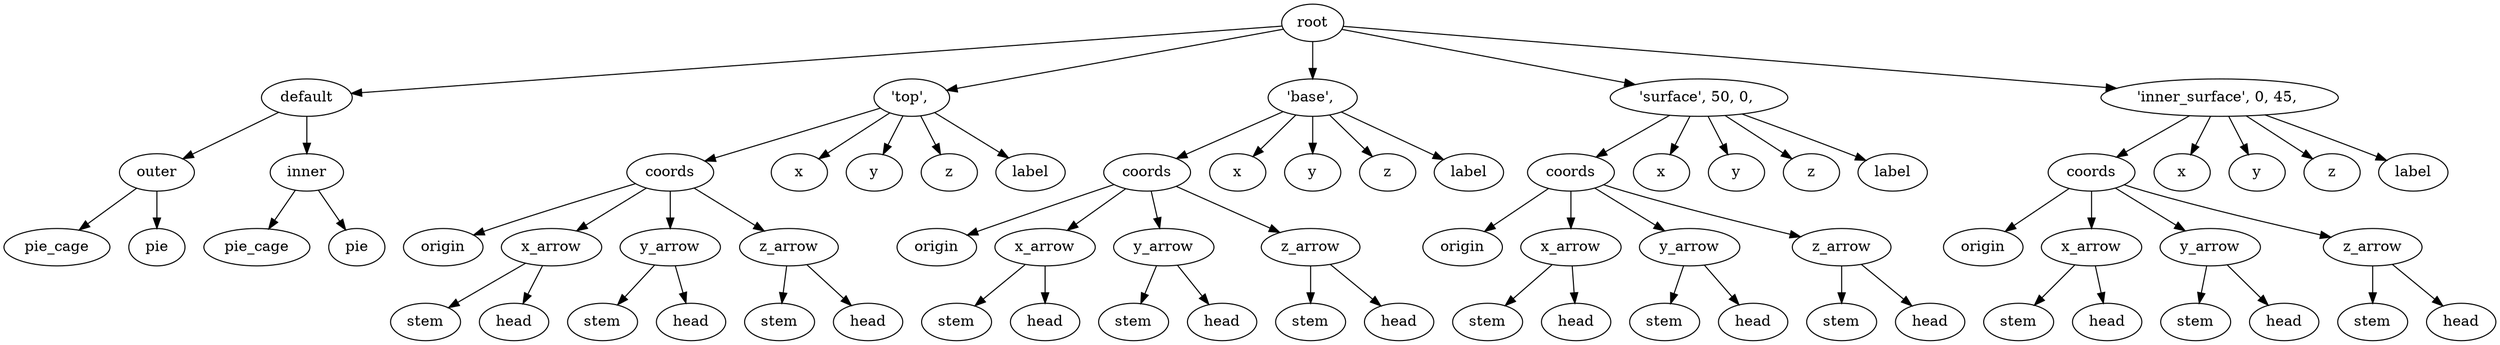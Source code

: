 digraph default {
    root_37 [label="root"];
    default_38 [label="default"];
    outer_39 [label="outer"];
    pie_cage_40 [label="pie_cage"];
    pie_41 [label="pie"];
    inner_42 [label="inner"];
    pie_cage_43 [label="pie_cage"];
    pie_44 [label="pie"];
    45 [label="'top',\ "];
    coords_46 [label="coords"];
    origin_47 [label="origin"];
    x_arrow_48 [label="x_arrow"];
    stem_49 [label="stem"];
    head_50 [label="head"];
    y_arrow_51 [label="y_arrow"];
    stem_52 [label="stem"];
    head_53 [label="head"];
    z_arrow_54 [label="z_arrow"];
    stem_55 [label="stem"];
    head_56 [label="head"];
    x_57 [label="x"];
    y_58 [label="y"];
    z_59 [label="z"];
    label_60 [label="label"];
    61 [label="'base',\ "];
    coords_62 [label="coords"];
    origin_63 [label="origin"];
    x_arrow_64 [label="x_arrow"];
    stem_65 [label="stem"];
    head_66 [label="head"];
    y_arrow_67 [label="y_arrow"];
    stem_68 [label="stem"];
    head_69 [label="head"];
    z_arrow_70 [label="z_arrow"];
    stem_71 [label="stem"];
    head_72 [label="head"];
    x_73 [label="x"];
    y_74 [label="y"];
    z_75 [label="z"];
    label_76 [label="label"];
    77 [label="'surface',\ 50,\ 0,\ "];
    coords_78 [label="coords"];
    origin_79 [label="origin"];
    x_arrow_80 [label="x_arrow"];
    stem_81 [label="stem"];
    head_82 [label="head"];
    y_arrow_83 [label="y_arrow"];
    stem_84 [label="stem"];
    head_85 [label="head"];
    z_arrow_86 [label="z_arrow"];
    stem_87 [label="stem"];
    head_88 [label="head"];
    x_89 [label="x"];
    y_90 [label="y"];
    z_91 [label="z"];
    label_92 [label="label"];
    93 [label="'inner_surface',\ 0,\ 45,\ "];
    coords_94 [label="coords"];
    origin_95 [label="origin"];
    x_arrow_96 [label="x_arrow"];
    stem_97 [label="stem"];
    head_98 [label="head"];
    y_arrow_99 [label="y_arrow"];
    stem_100 [label="stem"];
    head_101 [label="head"];
    z_arrow_102 [label="z_arrow"];
    stem_103 [label="stem"];
    head_104 [label="head"];
    x_105 [label="x"];
    y_106 [label="y"];
    z_107 [label="z"];
    label_108 [label="label"];
    root_37 -> default_38;
    default_38 -> outer_39;
    outer_39 -> pie_cage_40;
    outer_39 -> pie_41;
    default_38 -> inner_42;
    inner_42 -> pie_cage_43;
    inner_42 -> pie_44;
    root_37 -> 45;
    45 -> coords_46;
    coords_46 -> origin_47;
    coords_46 -> x_arrow_48;
    x_arrow_48 -> stem_49;
    x_arrow_48 -> head_50;
    coords_46 -> y_arrow_51;
    y_arrow_51 -> stem_52;
    y_arrow_51 -> head_53;
    coords_46 -> z_arrow_54;
    z_arrow_54 -> stem_55;
    z_arrow_54 -> head_56;
    45 -> x_57;
    45 -> y_58;
    45 -> z_59;
    45 -> label_60;
    root_37 -> 61;
    61 -> coords_62;
    coords_62 -> origin_63;
    coords_62 -> x_arrow_64;
    x_arrow_64 -> stem_65;
    x_arrow_64 -> head_66;
    coords_62 -> y_arrow_67;
    y_arrow_67 -> stem_68;
    y_arrow_67 -> head_69;
    coords_62 -> z_arrow_70;
    z_arrow_70 -> stem_71;
    z_arrow_70 -> head_72;
    61 -> x_73;
    61 -> y_74;
    61 -> z_75;
    61 -> label_76;
    root_37 -> 77;
    77 -> coords_78;
    coords_78 -> origin_79;
    coords_78 -> x_arrow_80;
    x_arrow_80 -> stem_81;
    x_arrow_80 -> head_82;
    coords_78 -> y_arrow_83;
    y_arrow_83 -> stem_84;
    y_arrow_83 -> head_85;
    coords_78 -> z_arrow_86;
    z_arrow_86 -> stem_87;
    z_arrow_86 -> head_88;
    77 -> x_89;
    77 -> y_90;
    77 -> z_91;
    77 -> label_92;
    root_37 -> 93;
    93 -> coords_94;
    coords_94 -> origin_95;
    coords_94 -> x_arrow_96;
    x_arrow_96 -> stem_97;
    x_arrow_96 -> head_98;
    coords_94 -> y_arrow_99;
    y_arrow_99 -> stem_100;
    y_arrow_99 -> head_101;
    coords_94 -> z_arrow_102;
    z_arrow_102 -> stem_103;
    z_arrow_102 -> head_104;
    93 -> x_105;
    93 -> y_106;
    93 -> z_107;
    93 -> label_108;
}
